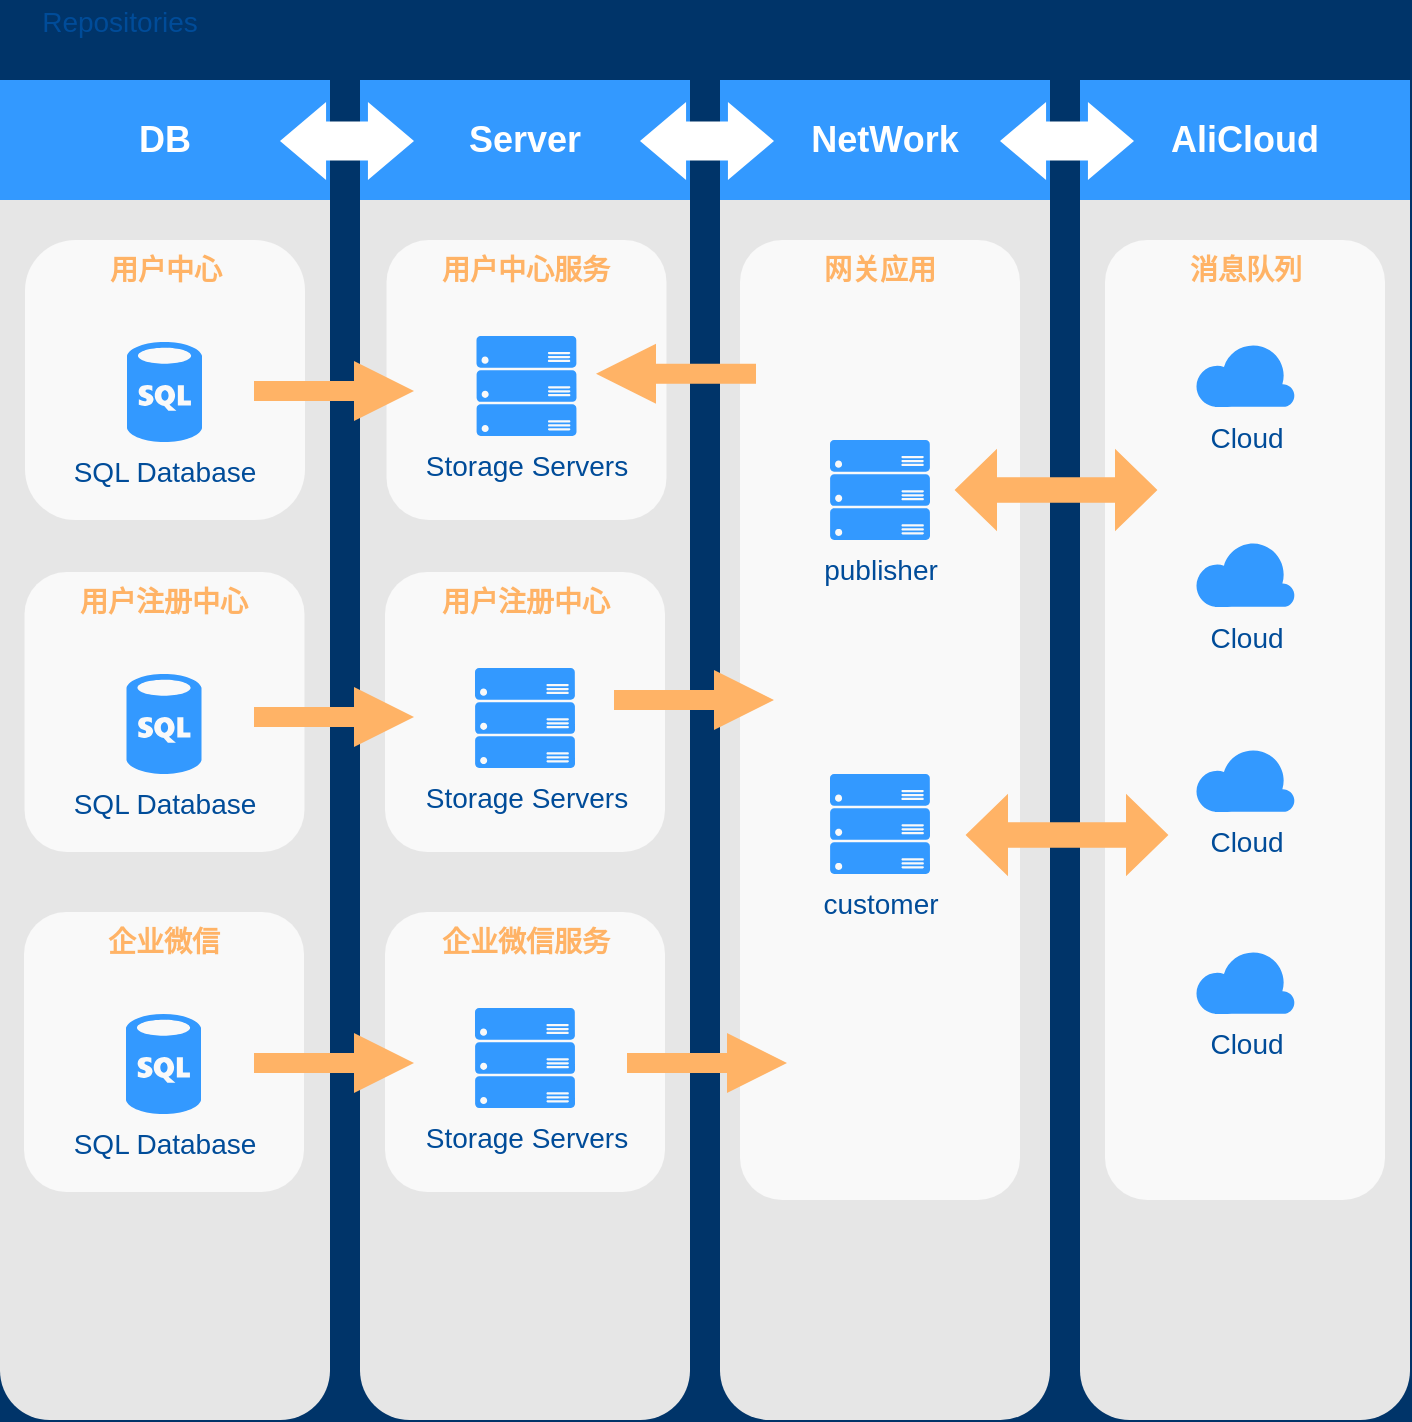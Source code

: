 <mxfile version="13.8.1" type="github">
  <diagram id="6a731a19-8d31-9384-78a2-239565b7b9f0" name="Page-1">
    <mxGraphModel dx="1422" dy="777" grid="1" gridSize="10" guides="1" tooltips="1" connect="1" arrows="1" fold="1" page="1" pageScale="1" pageWidth="1169" pageHeight="827" background="#003469" math="0" shadow="0">
      <root>
        <mxCell id="0" />
        <mxCell id="1" parent="0" />
        <mxCell id="2019" value="" style="rounded=1;whiteSpace=wrap;html=1;dashed=1;strokeColor=none;strokeWidth=2;fillColor=#E6E6E6;fontFamily=Verdana;fontSize=12;fontColor=#00BEF2" parent="1" vertex="1">
          <mxGeometry x="45" y="60" width="165" height="670" as="geometry" />
        </mxCell>
        <mxCell id="2020" value="" style="rounded=1;whiteSpace=wrap;html=1;dashed=1;strokeColor=none;strokeWidth=2;fillColor=#E6E6E6;fontFamily=Verdana;fontSize=12;fontColor=#00BEF2" parent="1" vertex="1">
          <mxGeometry x="225" y="60" width="165" height="670" as="geometry" />
        </mxCell>
        <mxCell id="2021" value="" style="rounded=1;whiteSpace=wrap;html=1;dashed=1;strokeColor=none;strokeWidth=2;fillColor=#E6E6E6;fontFamily=Verdana;fontSize=12;fontColor=#00BEF2" parent="1" vertex="1">
          <mxGeometry x="405" y="60" width="165" height="670" as="geometry" />
        </mxCell>
        <mxCell id="2022" value="" style="rounded=1;whiteSpace=wrap;html=1;dashed=1;strokeColor=none;strokeWidth=2;fillColor=#E6E6E6;fontFamily=Verdana;fontSize=12;fontColor=#00BEF2" parent="1" vertex="1">
          <mxGeometry x="585" y="60" width="165" height="670" as="geometry" />
        </mxCell>
        <mxCell id="2025" value="DB" style="whiteSpace=wrap;html=1;dashed=1;strokeColor=none;strokeWidth=2;fillColor=#3399FF;fontFamily=Helvetica;fontSize=18;fontColor=#FFFFFF;fontStyle=1" parent="1" vertex="1">
          <mxGeometry x="45" y="60" width="165" height="60" as="geometry" />
        </mxCell>
        <mxCell id="2026" value="Server" style="whiteSpace=wrap;html=1;dashed=1;strokeColor=none;strokeWidth=2;fillColor=#3399FF;fontFamily=Helvetica;fontSize=18;fontColor=#FFFFFF;fontStyle=1" parent="1" vertex="1">
          <mxGeometry x="225" y="60" width="165" height="60" as="geometry" />
        </mxCell>
        <mxCell id="2027" value="NetWork" style="whiteSpace=wrap;html=1;dashed=1;strokeColor=none;strokeWidth=2;fillColor=#3399FF;fontFamily=Helvetica;fontSize=18;fontColor=#FFFFFF;fontStyle=1" parent="1" vertex="1">
          <mxGeometry x="405" y="60" width="165" height="60" as="geometry" />
        </mxCell>
        <mxCell id="2028" value="AliCloud" style="whiteSpace=wrap;html=1;dashed=1;strokeColor=none;strokeWidth=2;fillColor=#3399FF;fontFamily=Helvetica;fontSize=18;fontColor=#FFFFFF;fontStyle=1" parent="1" vertex="1">
          <mxGeometry x="585" y="60" width="165" height="60" as="geometry" />
        </mxCell>
        <mxCell id="2031" value="" style="shape=mxgraph.arrows.two_way_arrow_horizontal;html=1;verticalLabelPosition=bottom;verticalAlign=top;strokeWidth=2;strokeColor=none;dashed=1;fillColor=#FFFFFF;fontFamily=Verdana;fontSize=12;fontColor=#00BEF2" parent="1" vertex="1">
          <mxGeometry x="185" y="71" width="67" height="39" as="geometry" />
        </mxCell>
        <mxCell id="2032" value="" style="shape=mxgraph.arrows.two_way_arrow_horizontal;html=1;verticalLabelPosition=bottom;verticalAlign=top;strokeWidth=2;strokeColor=none;dashed=1;fillColor=#FFFFFF;fontFamily=Verdana;fontSize=12;fontColor=#00BEF2" parent="1" vertex="1">
          <mxGeometry x="365" y="71" width="67" height="39" as="geometry" />
        </mxCell>
        <mxCell id="2033" value="" style="shape=mxgraph.arrows.two_way_arrow_horizontal;html=1;verticalLabelPosition=bottom;verticalAlign=top;strokeWidth=2;strokeColor=none;dashed=1;fillColor=#FFFFFF;fontFamily=Verdana;fontSize=12;fontColor=#00BEF2" parent="1" vertex="1">
          <mxGeometry x="545" y="71" width="67" height="39" as="geometry" />
        </mxCell>
        <mxCell id="2044" value="Repositories" style="text;html=1;strokeColor=none;fillColor=none;align=center;verticalAlign=middle;whiteSpace=wrap;overflow=hidden;dashed=1;fontSize=14;fontColor=#004C99" parent="1" vertex="1">
          <mxGeometry x="45" y="20" width="120" height="20" as="geometry" />
        </mxCell>
        <mxCell id="2048" value="网关应用" style="rounded=1;whiteSpace=wrap;html=1;dashed=1;strokeColor=none;strokeWidth=2;fillColor=#FFFFFF;fontFamily=Helvetica;fontSize=14;fontColor=#FFB366;opacity=75;verticalAlign=top;fontStyle=1" parent="1" vertex="1">
          <mxGeometry x="415" y="140" width="140" height="480" as="geometry" />
        </mxCell>
        <mxCell id="2055" value="用户中心服务" style="rounded=1;whiteSpace=wrap;html=1;dashed=1;strokeColor=none;strokeWidth=2;fillColor=#FFFFFF;fontFamily=Helvetica;fontSize=14;fontColor=#FFB366;opacity=75;verticalAlign=top;fontStyle=1" parent="1" vertex="1">
          <mxGeometry x="238.25" y="140" width="140" height="140" as="geometry" />
        </mxCell>
        <mxCell id="2068" value="消息队列" style="rounded=1;whiteSpace=wrap;html=1;dashed=1;strokeColor=none;strokeWidth=2;fillColor=#FFFFFF;fontFamily=Helvetica;fontSize=14;fontColor=#FFB366;opacity=75;verticalAlign=top;fontStyle=1" parent="1" vertex="1">
          <mxGeometry x="597.5" y="140" width="140" height="480" as="geometry" />
        </mxCell>
        <mxCell id="2069" value="Cloud" style="verticalLabelPosition=bottom;html=1;verticalAlign=top;strokeColor=none;fillColor=#3399FF;shape=mxgraph.azure.cloud;dashed=1;fontSize=14;fontColor=#004C99" parent="1" vertex="1">
          <mxGeometry x="642.5" y="191" width="50" height="32.5" as="geometry" />
        </mxCell>
        <mxCell id="2076" value="" style="arrow;html=1;endArrow=block;endFill=1;strokeColor=none;strokeWidth=4;fontFamily=Helvetica;fontSize=36;fontColor=#FFB366;fillColor=#FFB366;opacity=100" parent="1" edge="1">
          <mxGeometry width="100" height="100" relative="1" as="geometry">
            <mxPoint x="423" y="206.83" as="sourcePoint" />
            <mxPoint x="343" y="206.83" as="targetPoint" />
          </mxGeometry>
        </mxCell>
        <mxCell id="Cw-XtT1dbyPp5xmL2tZ--2086" value="用户中心" style="rounded=1;whiteSpace=wrap;html=1;dashed=1;strokeColor=none;strokeWidth=2;fillColor=#FFFFFF;fontFamily=Helvetica;fontSize=14;fontColor=#FFB366;opacity=75;verticalAlign=top;fontStyle=1;arcSize=18;" vertex="1" parent="1">
          <mxGeometry x="57.5" y="140" width="140" height="140" as="geometry" />
        </mxCell>
        <mxCell id="Cw-XtT1dbyPp5xmL2tZ--2087" value="SQL Database" style="verticalLabelPosition=bottom;html=1;verticalAlign=top;strokeColor=none;fillColor=#3399FF;shape=mxgraph.azure.sql_database;dashed=1;fontFamily=Helvetica;fontSize=14;fontColor=#004C99" vertex="1" parent="1">
          <mxGeometry x="108.5" y="191" width="37.5" height="50" as="geometry" />
        </mxCell>
        <mxCell id="Cw-XtT1dbyPp5xmL2tZ--2093" value="用户注册中心" style="rounded=1;whiteSpace=wrap;html=1;dashed=1;strokeColor=none;strokeWidth=2;fillColor=#FFFFFF;fontFamily=Helvetica;fontSize=14;fontColor=#FFB366;opacity=75;verticalAlign=top;fontStyle=1" vertex="1" parent="1">
          <mxGeometry x="57.25" y="306" width="140" height="140" as="geometry" />
        </mxCell>
        <mxCell id="Cw-XtT1dbyPp5xmL2tZ--2094" value="SQL Database" style="verticalLabelPosition=bottom;html=1;verticalAlign=top;strokeColor=none;fillColor=#3399FF;shape=mxgraph.azure.sql_database;dashed=1;fontFamily=Helvetica;fontSize=14;fontColor=#004C99" vertex="1" parent="1">
          <mxGeometry x="108.25" y="357" width="37.5" height="50" as="geometry" />
        </mxCell>
        <mxCell id="Cw-XtT1dbyPp5xmL2tZ--2095" value="企业微信" style="rounded=1;whiteSpace=wrap;html=1;dashed=1;strokeColor=none;strokeWidth=2;fillColor=#FFFFFF;fontFamily=Helvetica;fontSize=14;fontColor=#FFB366;opacity=75;verticalAlign=top;fontStyle=1" vertex="1" parent="1">
          <mxGeometry x="57" y="476" width="140" height="140" as="geometry" />
        </mxCell>
        <mxCell id="Cw-XtT1dbyPp5xmL2tZ--2096" value="SQL Database" style="verticalLabelPosition=bottom;html=1;verticalAlign=top;strokeColor=none;fillColor=#3399FF;shape=mxgraph.azure.sql_database;dashed=1;fontFamily=Helvetica;fontSize=14;fontColor=#004C99" vertex="1" parent="1">
          <mxGeometry x="108" y="527" width="37.5" height="50" as="geometry" />
        </mxCell>
        <mxCell id="Cw-XtT1dbyPp5xmL2tZ--2104" value="Storage Servers" style="verticalLabelPosition=bottom;html=1;verticalAlign=top;strokeColor=none;fillColor=#3399FF;shape=mxgraph.azure.server_rack;dashed=1;fontFamily=Helvetica;fontSize=14;fontColor=#004C99" vertex="1" parent="1">
          <mxGeometry x="283.25" y="188" width="50" height="50" as="geometry" />
        </mxCell>
        <mxCell id="Cw-XtT1dbyPp5xmL2tZ--2105" value="用户注册中心" style="rounded=1;whiteSpace=wrap;html=1;dashed=1;strokeColor=none;strokeWidth=2;fillColor=#FFFFFF;fontFamily=Helvetica;fontSize=14;fontColor=#FFB366;opacity=75;verticalAlign=top;fontStyle=1" vertex="1" parent="1">
          <mxGeometry x="237.5" y="306" width="140" height="140" as="geometry" />
        </mxCell>
        <mxCell id="Cw-XtT1dbyPp5xmL2tZ--2106" value="Storage Servers" style="verticalLabelPosition=bottom;html=1;verticalAlign=top;strokeColor=none;fillColor=#3399FF;shape=mxgraph.azure.server_rack;dashed=1;fontFamily=Helvetica;fontSize=14;fontColor=#004C99" vertex="1" parent="1">
          <mxGeometry x="282.5" y="354" width="50" height="50" as="geometry" />
        </mxCell>
        <mxCell id="Cw-XtT1dbyPp5xmL2tZ--2107" value="企业微信服务" style="rounded=1;whiteSpace=wrap;html=1;dashed=1;strokeColor=none;strokeWidth=2;fillColor=#FFFFFF;fontFamily=Helvetica;fontSize=14;fontColor=#FFB366;opacity=75;verticalAlign=top;fontStyle=1" vertex="1" parent="1">
          <mxGeometry x="237.5" y="476" width="140" height="140" as="geometry" />
        </mxCell>
        <mxCell id="Cw-XtT1dbyPp5xmL2tZ--2108" value="Storage Servers" style="verticalLabelPosition=bottom;html=1;verticalAlign=top;strokeColor=none;fillColor=#3399FF;shape=mxgraph.azure.server_rack;dashed=1;fontFamily=Helvetica;fontSize=14;fontColor=#004C99" vertex="1" parent="1">
          <mxGeometry x="282.5" y="524" width="50" height="50" as="geometry" />
        </mxCell>
        <mxCell id="Cw-XtT1dbyPp5xmL2tZ--2112" value="" style="arrow;html=1;endArrow=block;endFill=1;strokeColor=none;strokeWidth=4;fontFamily=Helvetica;fontSize=36;fontColor=#FFB366;fillColor=#FFB366;" edge="1" parent="1">
          <mxGeometry width="100" height="100" relative="1" as="geometry">
            <mxPoint x="172" y="551.5" as="sourcePoint" />
            <mxPoint x="252" y="551.5" as="targetPoint" />
          </mxGeometry>
        </mxCell>
        <mxCell id="Cw-XtT1dbyPp5xmL2tZ--2113" value="" style="arrow;html=1;endArrow=block;endFill=1;strokeColor=none;strokeWidth=4;fontFamily=Helvetica;fontSize=36;fontColor=#FFB366;fillColor=#FFB366;" edge="1" parent="1">
          <mxGeometry width="100" height="100" relative="1" as="geometry">
            <mxPoint x="172" y="378.5" as="sourcePoint" />
            <mxPoint x="252" y="378.5" as="targetPoint" />
          </mxGeometry>
        </mxCell>
        <mxCell id="Cw-XtT1dbyPp5xmL2tZ--2114" value="" style="arrow;html=1;endArrow=block;endFill=1;strokeColor=none;strokeWidth=4;fontFamily=Helvetica;fontSize=36;fontColor=#FFB366;fillColor=#FFB366;" edge="1" parent="1">
          <mxGeometry width="100" height="100" relative="1" as="geometry">
            <mxPoint x="172" y="215.5" as="sourcePoint" />
            <mxPoint x="252" y="215.5" as="targetPoint" />
          </mxGeometry>
        </mxCell>
        <mxCell id="Cw-XtT1dbyPp5xmL2tZ--2115" value="" style="arrow;html=1;endArrow=block;endFill=1;strokeColor=none;strokeWidth=4;fontFamily=Helvetica;fontSize=36;fontColor=#FFB366;fillColor=#FFB366;" edge="1" parent="1">
          <mxGeometry width="100" height="100" relative="1" as="geometry">
            <mxPoint x="352" y="370" as="sourcePoint" />
            <mxPoint x="432" y="370" as="targetPoint" />
          </mxGeometry>
        </mxCell>
        <mxCell id="Cw-XtT1dbyPp5xmL2tZ--2116" value="" style="arrow;html=1;endArrow=block;endFill=1;strokeColor=none;strokeWidth=4;fontFamily=Helvetica;fontSize=36;fontColor=#FFB366;fillColor=#FFB366;" edge="1" parent="1">
          <mxGeometry width="100" height="100" relative="1" as="geometry">
            <mxPoint x="358.5" y="551.5" as="sourcePoint" />
            <mxPoint x="438.5" y="551.5" as="targetPoint" />
          </mxGeometry>
        </mxCell>
        <mxCell id="Cw-XtT1dbyPp5xmL2tZ--2117" value="publisher" style="verticalLabelPosition=bottom;html=1;verticalAlign=top;strokeColor=none;fillColor=#3399FF;shape=mxgraph.azure.server_rack;dashed=1;fontFamily=Helvetica;fontSize=14;fontColor=#004C99" vertex="1" parent="1">
          <mxGeometry x="460" y="240" width="50" height="50" as="geometry" />
        </mxCell>
        <mxCell id="Cw-XtT1dbyPp5xmL2tZ--2118" value="customer" style="verticalLabelPosition=bottom;html=1;verticalAlign=top;strokeColor=none;fillColor=#3399FF;shape=mxgraph.azure.server_rack;dashed=1;fontFamily=Helvetica;fontSize=14;fontColor=#004C99" vertex="1" parent="1">
          <mxGeometry x="460" y="407" width="50" height="50" as="geometry" />
        </mxCell>
        <mxCell id="Cw-XtT1dbyPp5xmL2tZ--2119" value="Cloud" style="verticalLabelPosition=bottom;html=1;verticalAlign=top;strokeColor=none;fillColor=#3399FF;shape=mxgraph.azure.cloud;dashed=1;fontSize=14;fontColor=#004C99" vertex="1" parent="1">
          <mxGeometry x="642.5" y="290" width="50" height="33.5" as="geometry" />
        </mxCell>
        <mxCell id="Cw-XtT1dbyPp5xmL2tZ--2120" value="Cloud" style="verticalLabelPosition=bottom;html=1;verticalAlign=top;strokeColor=none;fillColor=#3399FF;shape=mxgraph.azure.cloud;dashed=1;fontSize=14;fontColor=#004C99" vertex="1" parent="1">
          <mxGeometry x="642.5" y="393.5" width="50" height="32.5" as="geometry" />
        </mxCell>
        <mxCell id="Cw-XtT1dbyPp5xmL2tZ--2121" value="Cloud" style="verticalLabelPosition=bottom;html=1;verticalAlign=top;strokeColor=none;fillColor=#3399FF;shape=mxgraph.azure.cloud;dashed=1;fontSize=14;fontColor=#004C99" vertex="1" parent="1">
          <mxGeometry x="642.5" y="494.5" width="50" height="32.5" as="geometry" />
        </mxCell>
        <mxCell id="Cw-XtT1dbyPp5xmL2tZ--2127" value="" style="shape=doubleArrow;whiteSpace=wrap;html=1;strokeColor=#FFB366;fillColor=#FFB366;" vertex="1" parent="1">
          <mxGeometry x="523" y="245.5" width="100" height="39" as="geometry" />
        </mxCell>
        <mxCell id="Cw-XtT1dbyPp5xmL2tZ--2128" value="" style="shape=doubleArrow;whiteSpace=wrap;html=1;strokeColor=#FFB366;fillColor=#FFB366;" vertex="1" parent="1">
          <mxGeometry x="528.5" y="418" width="100" height="39" as="geometry" />
        </mxCell>
      </root>
    </mxGraphModel>
  </diagram>
</mxfile>
